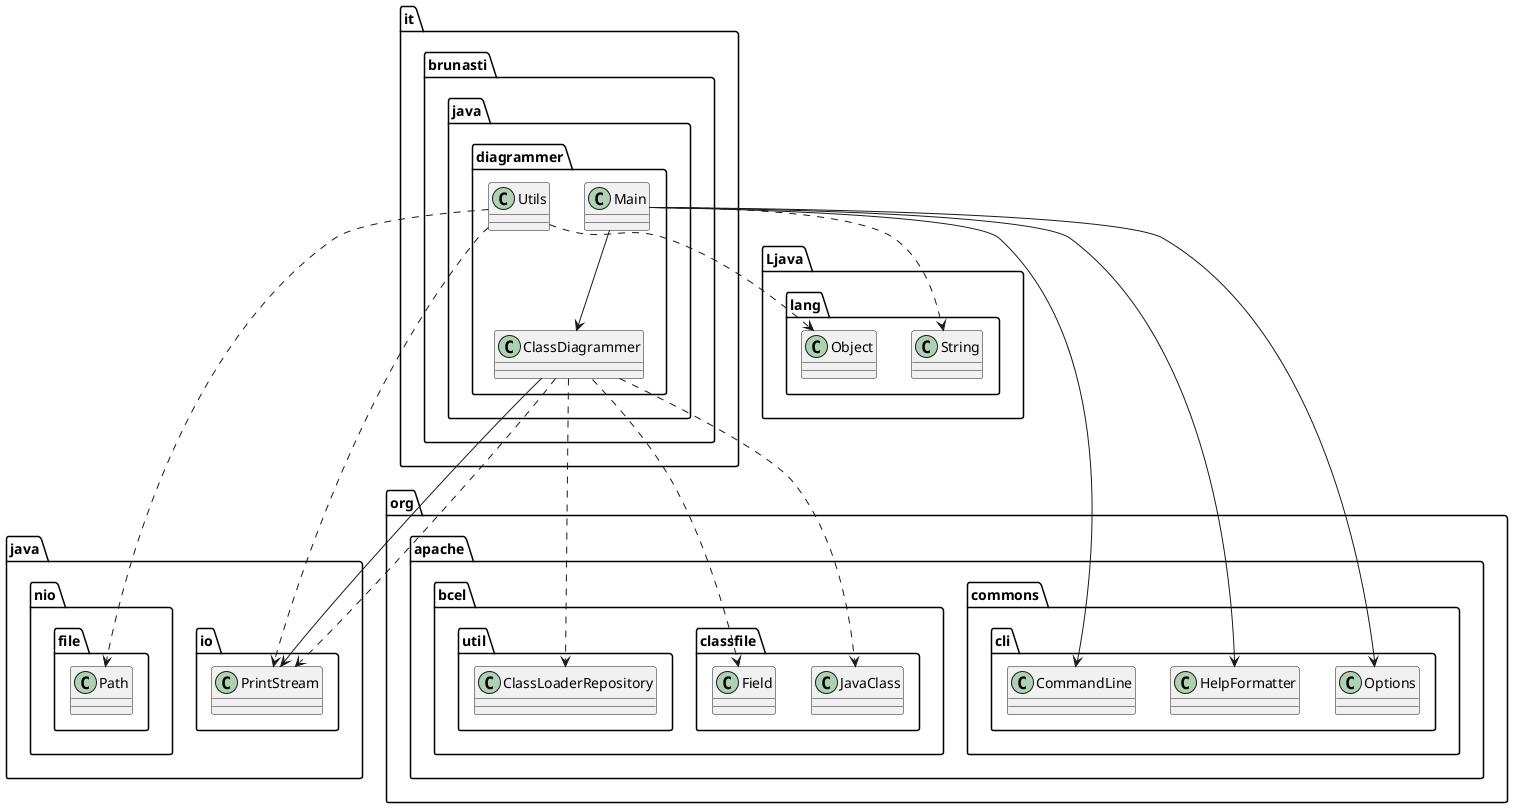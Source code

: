@startuml
'https://plantuml.com/class-diagram

' GENERATE CLASS DIAGRAM ===========
' Generator    : it.brunasti.java.diagrammer.ClassDiagrammer
' Path         : /Users/paolobrunasti/Work/Mine/java-diagrammer/java-diagrammer/target/classes
' Generated at : Fri Mar 15 18:08:55 CET 2024



' CLASSES =======
class it.brunasti.java.diagrammer.ClassDiagrammer
class it.brunasti.java.diagrammer.Utils
class it.brunasti.java.diagrammer.Main

' INHERITANCES =======

' IMPLEMENT INTERFACE =======

' FIELDS =======
it.brunasti.java.diagrammer.ClassDiagrammer --> java.io.PrintStream
it.brunasti.java.diagrammer.Main --> it.brunasti.java.diagrammer.ClassDiagrammer
it.brunasti.java.diagrammer.Main --> org.apache.commons.cli.CommandLine
it.brunasti.java.diagrammer.Main --> org.apache.commons.cli.HelpFormatter
it.brunasti.java.diagrammer.Main --> org.apache.commons.cli.Options

' USES =======
it.brunasti.java.diagrammer.ClassDiagrammer ..> java.io.PrintStream
it.brunasti.java.diagrammer.ClassDiagrammer ..> org.apache.bcel.classfile.JavaClass
it.brunasti.java.diagrammer.ClassDiagrammer ..> org.apache.bcel.classfile.Field
it.brunasti.java.diagrammer.ClassDiagrammer ..> org.apache.bcel.util.ClassLoaderRepository
it.brunasti.java.diagrammer.Utils ..> Ljava.lang.Object
it.brunasti.java.diagrammer.Utils ..> java.io.PrintStream
it.brunasti.java.diagrammer.Utils ..> java.nio.file.Path
it.brunasti.java.diagrammer.Main ..> Ljava.lang.String



@enduml
